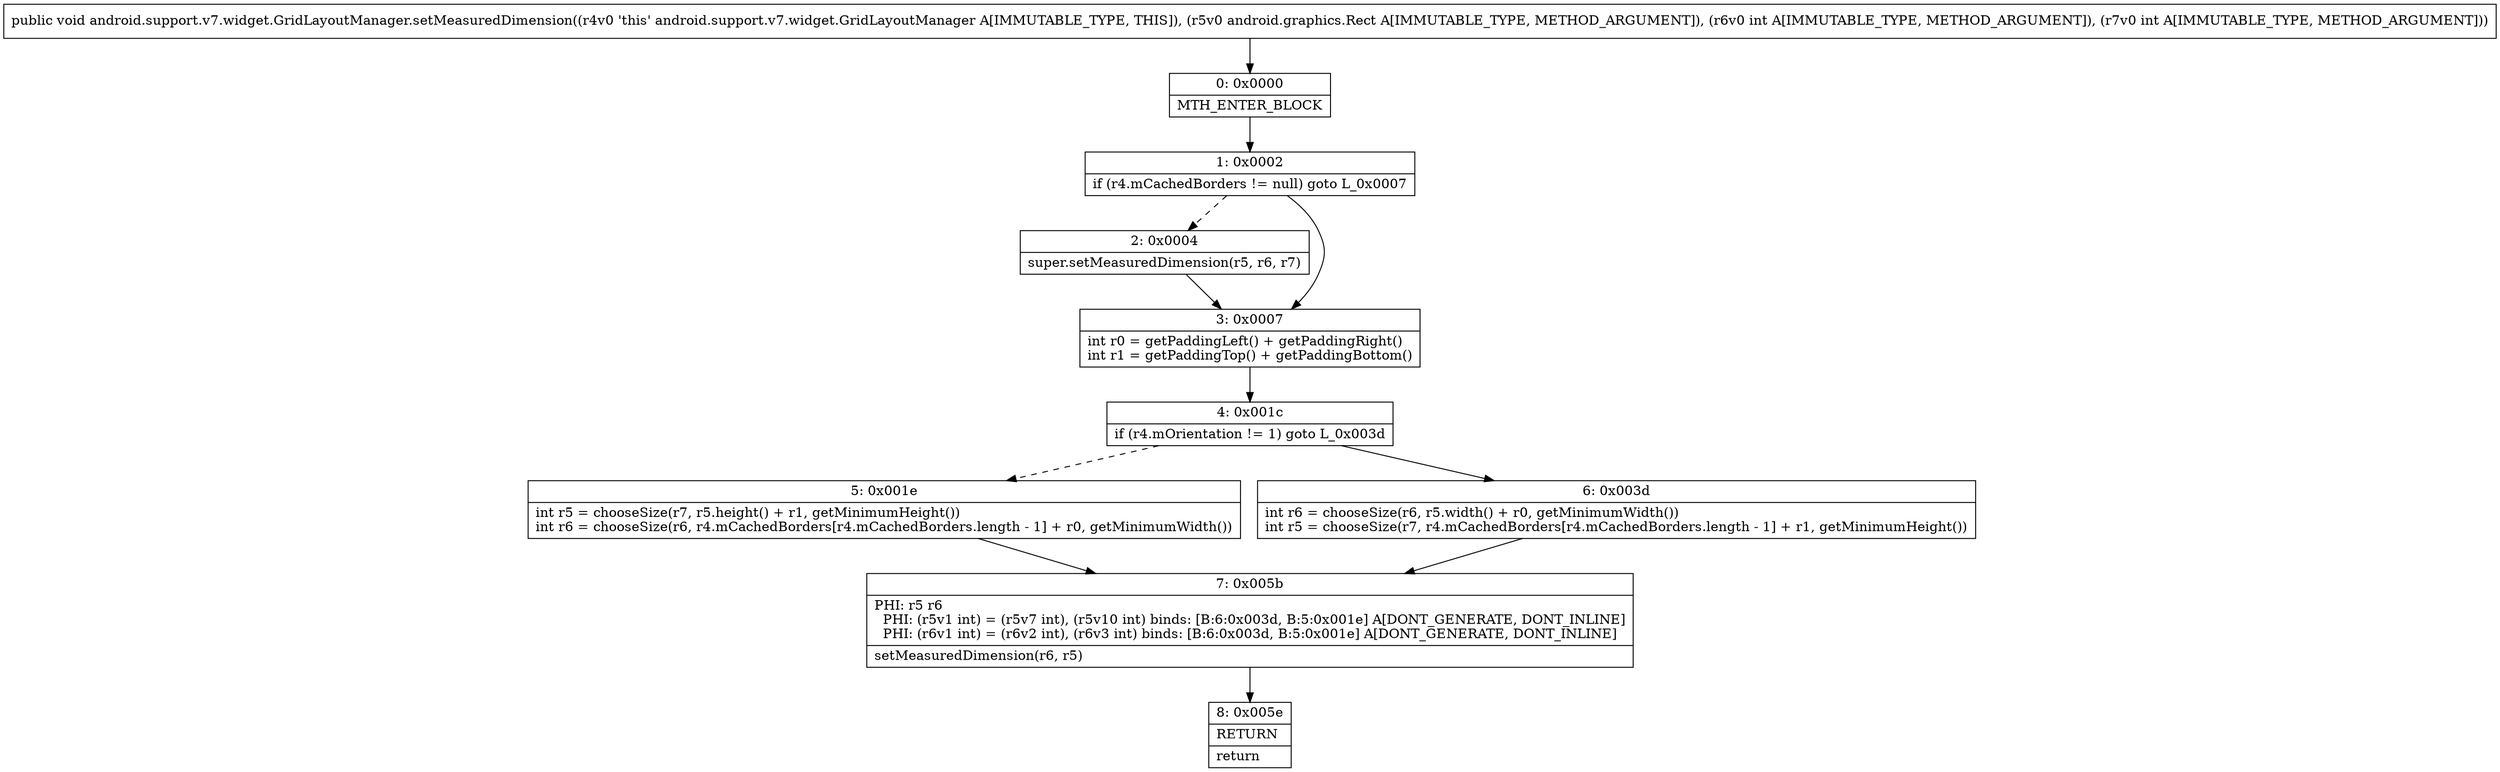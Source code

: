 digraph "CFG forandroid.support.v7.widget.GridLayoutManager.setMeasuredDimension(Landroid\/graphics\/Rect;II)V" {
Node_0 [shape=record,label="{0\:\ 0x0000|MTH_ENTER_BLOCK\l}"];
Node_1 [shape=record,label="{1\:\ 0x0002|if (r4.mCachedBorders != null) goto L_0x0007\l}"];
Node_2 [shape=record,label="{2\:\ 0x0004|super.setMeasuredDimension(r5, r6, r7)\l}"];
Node_3 [shape=record,label="{3\:\ 0x0007|int r0 = getPaddingLeft() + getPaddingRight()\lint r1 = getPaddingTop() + getPaddingBottom()\l}"];
Node_4 [shape=record,label="{4\:\ 0x001c|if (r4.mOrientation != 1) goto L_0x003d\l}"];
Node_5 [shape=record,label="{5\:\ 0x001e|int r5 = chooseSize(r7, r5.height() + r1, getMinimumHeight())\lint r6 = chooseSize(r6, r4.mCachedBorders[r4.mCachedBorders.length \- 1] + r0, getMinimumWidth())\l}"];
Node_6 [shape=record,label="{6\:\ 0x003d|int r6 = chooseSize(r6, r5.width() + r0, getMinimumWidth())\lint r5 = chooseSize(r7, r4.mCachedBorders[r4.mCachedBorders.length \- 1] + r1, getMinimumHeight())\l}"];
Node_7 [shape=record,label="{7\:\ 0x005b|PHI: r5 r6 \l  PHI: (r5v1 int) = (r5v7 int), (r5v10 int) binds: [B:6:0x003d, B:5:0x001e] A[DONT_GENERATE, DONT_INLINE]\l  PHI: (r6v1 int) = (r6v2 int), (r6v3 int) binds: [B:6:0x003d, B:5:0x001e] A[DONT_GENERATE, DONT_INLINE]\l|setMeasuredDimension(r6, r5)\l}"];
Node_8 [shape=record,label="{8\:\ 0x005e|RETURN\l|return\l}"];
MethodNode[shape=record,label="{public void android.support.v7.widget.GridLayoutManager.setMeasuredDimension((r4v0 'this' android.support.v7.widget.GridLayoutManager A[IMMUTABLE_TYPE, THIS]), (r5v0 android.graphics.Rect A[IMMUTABLE_TYPE, METHOD_ARGUMENT]), (r6v0 int A[IMMUTABLE_TYPE, METHOD_ARGUMENT]), (r7v0 int A[IMMUTABLE_TYPE, METHOD_ARGUMENT])) }"];
MethodNode -> Node_0;
Node_0 -> Node_1;
Node_1 -> Node_2[style=dashed];
Node_1 -> Node_3;
Node_2 -> Node_3;
Node_3 -> Node_4;
Node_4 -> Node_5[style=dashed];
Node_4 -> Node_6;
Node_5 -> Node_7;
Node_6 -> Node_7;
Node_7 -> Node_8;
}

